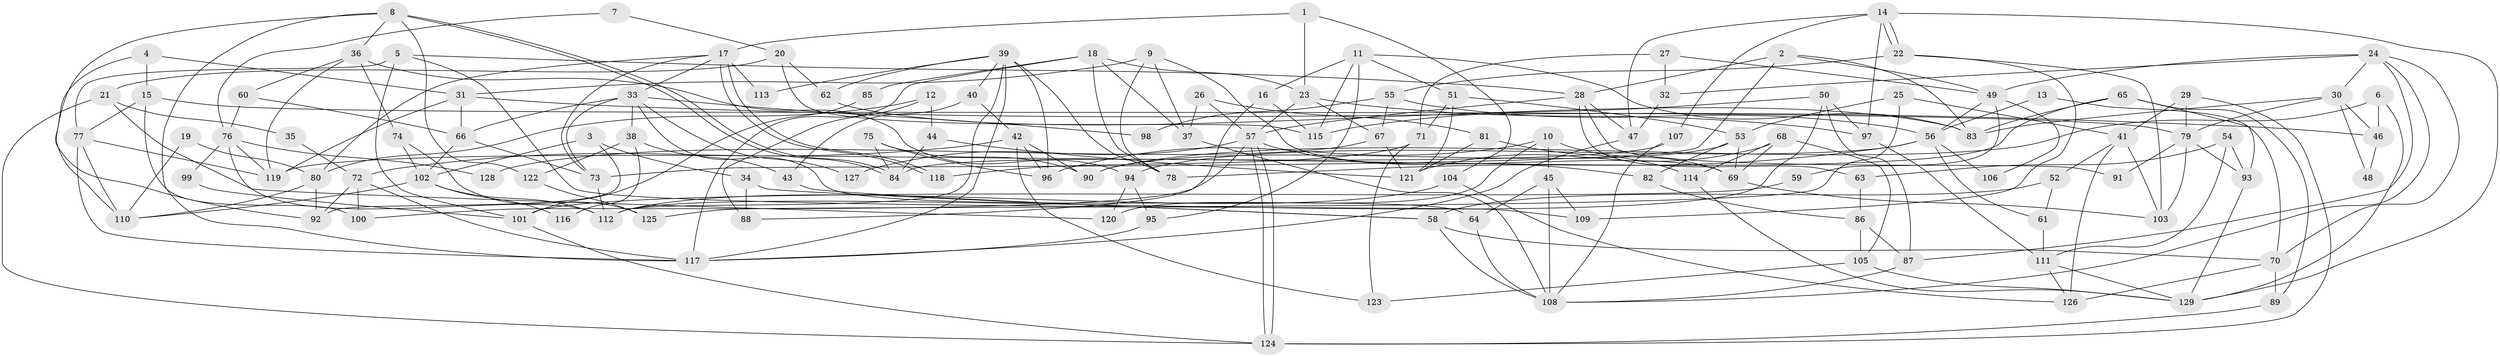 // coarse degree distribution, {7: 0.13095238095238096, 3: 0.19047619047619047, 5: 0.13095238095238096, 6: 0.15476190476190477, 4: 0.19047619047619047, 2: 0.10714285714285714, 10: 0.023809523809523808, 8: 0.047619047619047616, 9: 0.023809523809523808}
// Generated by graph-tools (version 1.1) at 2025/52/02/27/25 19:52:08]
// undirected, 129 vertices, 258 edges
graph export_dot {
graph [start="1"]
  node [color=gray90,style=filled];
  1;
  2;
  3;
  4;
  5;
  6;
  7;
  8;
  9;
  10;
  11;
  12;
  13;
  14;
  15;
  16;
  17;
  18;
  19;
  20;
  21;
  22;
  23;
  24;
  25;
  26;
  27;
  28;
  29;
  30;
  31;
  32;
  33;
  34;
  35;
  36;
  37;
  38;
  39;
  40;
  41;
  42;
  43;
  44;
  45;
  46;
  47;
  48;
  49;
  50;
  51;
  52;
  53;
  54;
  55;
  56;
  57;
  58;
  59;
  60;
  61;
  62;
  63;
  64;
  65;
  66;
  67;
  68;
  69;
  70;
  71;
  72;
  73;
  74;
  75;
  76;
  77;
  78;
  79;
  80;
  81;
  82;
  83;
  84;
  85;
  86;
  87;
  88;
  89;
  90;
  91;
  92;
  93;
  94;
  95;
  96;
  97;
  98;
  99;
  100;
  101;
  102;
  103;
  104;
  105;
  106;
  107;
  108;
  109;
  110;
  111;
  112;
  113;
  114;
  115;
  116;
  117;
  118;
  119;
  120;
  121;
  122;
  123;
  124;
  125;
  126;
  127;
  128;
  129;
  1 -- 23;
  1 -- 17;
  1 -- 104;
  2 -- 49;
  2 -- 73;
  2 -- 28;
  2 -- 83;
  3 -- 102;
  3 -- 34;
  3 -- 92;
  4 -- 31;
  4 -- 15;
  4 -- 110;
  5 -- 77;
  5 -- 28;
  5 -- 101;
  5 -- 109;
  6 -- 46;
  6 -- 129;
  6 -- 90;
  7 -- 20;
  7 -- 76;
  8 -- 84;
  8 -- 84;
  8 -- 92;
  8 -- 36;
  8 -- 117;
  8 -- 122;
  9 -- 78;
  9 -- 31;
  9 -- 37;
  9 -- 69;
  10 -- 69;
  10 -- 96;
  10 -- 45;
  10 -- 120;
  11 -- 83;
  11 -- 95;
  11 -- 16;
  11 -- 51;
  11 -- 115;
  12 -- 44;
  12 -- 80;
  12 -- 88;
  13 -- 70;
  13 -- 56;
  14 -- 22;
  14 -- 22;
  14 -- 97;
  14 -- 47;
  14 -- 107;
  14 -- 129;
  15 -- 79;
  15 -- 77;
  15 -- 100;
  16 -- 115;
  16 -- 88;
  17 -- 80;
  17 -- 118;
  17 -- 118;
  17 -- 33;
  17 -- 73;
  17 -- 113;
  18 -- 117;
  18 -- 37;
  18 -- 23;
  18 -- 78;
  18 -- 85;
  19 -- 110;
  19 -- 80;
  20 -- 62;
  20 -- 115;
  20 -- 21;
  21 -- 124;
  21 -- 35;
  21 -- 120;
  22 -- 55;
  22 -- 103;
  22 -- 109;
  23 -- 57;
  23 -- 67;
  23 -- 97;
  24 -- 49;
  24 -- 108;
  24 -- 30;
  24 -- 32;
  24 -- 70;
  24 -- 87;
  25 -- 53;
  25 -- 41;
  25 -- 125;
  26 -- 37;
  26 -- 57;
  26 -- 81;
  27 -- 32;
  27 -- 71;
  27 -- 49;
  28 -- 47;
  28 -- 57;
  28 -- 63;
  28 -- 91;
  29 -- 41;
  29 -- 124;
  29 -- 79;
  30 -- 79;
  30 -- 46;
  30 -- 48;
  30 -- 83;
  31 -- 66;
  31 -- 119;
  31 -- 46;
  32 -- 47;
  33 -- 64;
  33 -- 38;
  33 -- 66;
  33 -- 73;
  33 -- 98;
  33 -- 127;
  34 -- 88;
  34 -- 58;
  35 -- 72;
  36 -- 60;
  36 -- 74;
  36 -- 94;
  36 -- 119;
  37 -- 108;
  38 -- 43;
  38 -- 116;
  38 -- 122;
  39 -- 117;
  39 -- 112;
  39 -- 40;
  39 -- 62;
  39 -- 78;
  39 -- 96;
  39 -- 113;
  40 -- 42;
  40 -- 43;
  41 -- 126;
  41 -- 103;
  41 -- 52;
  42 -- 90;
  42 -- 72;
  42 -- 96;
  42 -- 123;
  43 -- 58;
  44 -- 121;
  44 -- 84;
  45 -- 109;
  45 -- 64;
  45 -- 108;
  46 -- 48;
  47 -- 117;
  49 -- 56;
  49 -- 59;
  49 -- 106;
  50 -- 112;
  50 -- 97;
  50 -- 87;
  50 -- 115;
  51 -- 53;
  51 -- 71;
  51 -- 121;
  52 -- 58;
  52 -- 61;
  53 -- 69;
  53 -- 90;
  53 -- 82;
  54 -- 63;
  54 -- 111;
  54 -- 93;
  55 -- 67;
  55 -- 56;
  55 -- 98;
  56 -- 78;
  56 -- 94;
  56 -- 61;
  56 -- 106;
  57 -- 124;
  57 -- 124;
  57 -- 82;
  57 -- 100;
  57 -- 127;
  58 -- 108;
  58 -- 70;
  59 -- 101;
  60 -- 66;
  60 -- 76;
  61 -- 111;
  62 -- 83;
  63 -- 86;
  64 -- 108;
  65 -- 83;
  65 -- 93;
  65 -- 84;
  65 -- 89;
  66 -- 73;
  66 -- 102;
  67 -- 121;
  67 -- 128;
  68 -- 105;
  68 -- 69;
  68 -- 114;
  68 -- 121;
  69 -- 103;
  70 -- 126;
  70 -- 89;
  71 -- 123;
  71 -- 118;
  72 -- 100;
  72 -- 117;
  72 -- 92;
  73 -- 112;
  74 -- 125;
  74 -- 102;
  75 -- 84;
  75 -- 96;
  75 -- 90;
  76 -- 112;
  76 -- 119;
  76 -- 99;
  76 -- 128;
  77 -- 110;
  77 -- 119;
  77 -- 117;
  79 -- 93;
  79 -- 91;
  79 -- 103;
  80 -- 110;
  80 -- 92;
  81 -- 121;
  81 -- 114;
  82 -- 86;
  85 -- 101;
  86 -- 87;
  86 -- 105;
  87 -- 108;
  89 -- 124;
  93 -- 129;
  94 -- 120;
  94 -- 95;
  95 -- 117;
  97 -- 111;
  99 -- 101;
  101 -- 124;
  102 -- 110;
  102 -- 112;
  102 -- 116;
  104 -- 112;
  104 -- 126;
  105 -- 129;
  105 -- 123;
  107 -- 108;
  107 -- 119;
  111 -- 129;
  111 -- 126;
  114 -- 129;
  122 -- 125;
}
